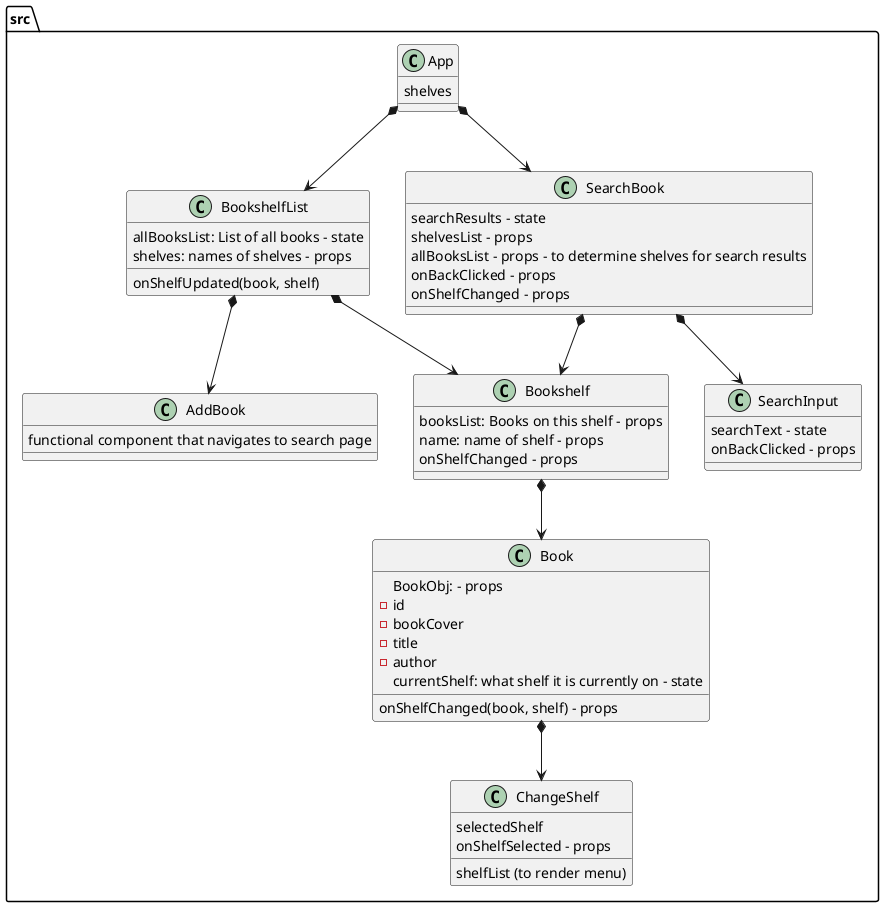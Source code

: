 @startuml myReads-solution-design

package src {
  class App{
    shelves
  }
  class BookshelfList{
    allBooksList: List of all books - state
    onShelfUpdated(book, shelf)
    shelves: names of shelves - props
  }
  class Bookshelf{
    booksList: Books on this shelf - props
    name: name of shelf - props
    onShelfChanged - props
  }
  
  class Book{
    BookObj: - props
          -id
          -bookCover
          -title
          -author
    currentShelf: what shelf it is currently on - state
    onShelfChanged(book, shelf) - props
  }
  class ChangeShelf{
    shelfList (to render menu)
    selectedShelf
    onShelfSelected - props
  }
  class AddBook{
    functional component that navigates to search page
  }
  class SearchBook{
    searchResults - state
    shelvesList - props
    allBooksList - props - to determine shelves for search results
    onBackClicked - props
    onShelfChanged - props
  }
  class SearchInput{
    searchText - state
    onBackClicked - props
  }
}

App *--> BookshelfList
App *--> SearchBook
BookshelfList*--> Bookshelf
Bookshelf *--> Book
BookshelfList *--> AddBook
Book *--> ChangeShelf
SearchBook *--> SearchInput
SearchBook *--> Bookshelf


@enduml

